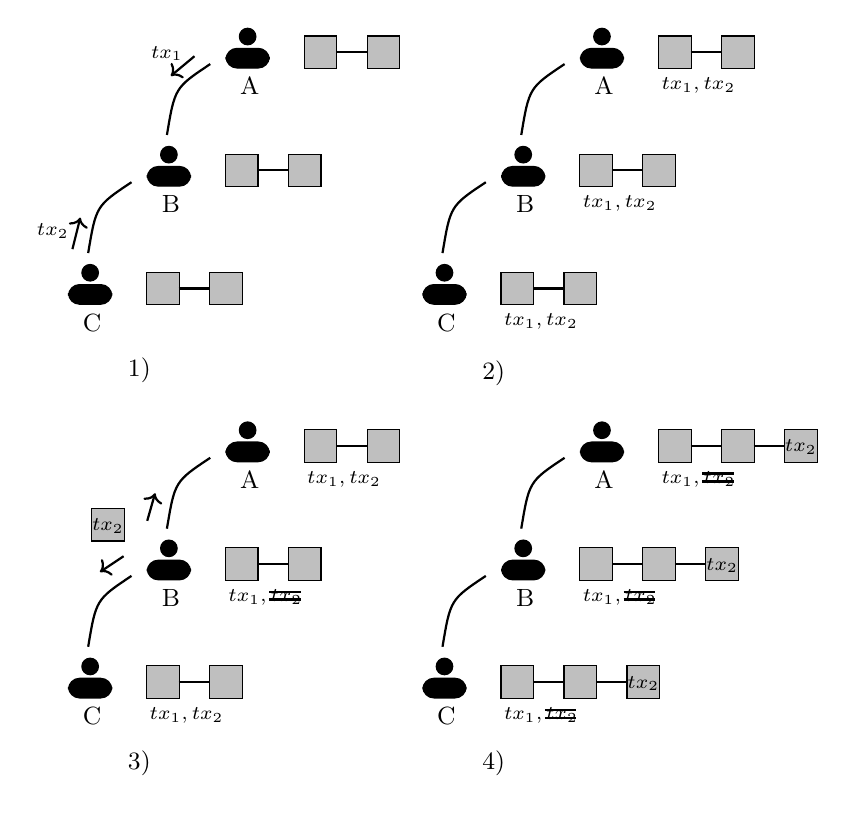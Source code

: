 \begin{tikzpicture}

% ----------------------Moduler 1: An Individual--------------------------------------------
% \pic at (0, 0) {an_individual};
\tikzset{
	an_individual/.pic = {
	
		\begin{scope}[scale=1]

		% draw a head
		\filldraw[black] (0.275,0) circle (3pt);

		% draw the shoulder
		\filldraw[black, rounded corners](0,-0.4) rectangle(0.55,-0.15);

		\end{scope}
	}
}

% ----------------------Moduler 2: One Block--------------------------------------------
% \pic at (0, 0) {one_block};
\tikzset{
	one_block/.pic = {
	
		\begin{scope}[scale=0.8]

		% draw the first block
		\draw [thick](0, 0) rectangle (0.5, 0.5);
		\fill[lightgray] (0, 0) rectangle (0.5, 0.5);

		\end{scope}
	}
}


% ----------------------Moduler 3: Two Blocks--------------------------------------------
% \pic at (0, 0) {two_blocks};
\tikzset{
	two_blocks/.pic = {
	
		\begin{scope}[scale=0.8]

		% draw the first block
		\draw [thick](0, 0) rectangle (0.5, 0.5);
		\fill[lightgray] (0, 0) rectangle (0.5, 0.5);
	
		% draw the second block
		\draw [thick](1, 0) rectangle (1.5, 0.5);
		\fill[lightgray] (1, 0) rectangle (1.5, 0.5);

		\draw [-,thick] (0.5, 0.25) --(1,0.25);

		\end{scope}
	}
}

% ----------------------Moduler 4: Three Blocks--------------------------------------------
% \pic at (0, 0) {three_blocks};
\tikzset{
	three_blocks/.pic = {
	
		\begin{scope}[scale=0.8]

		% draw the first block
		\draw [thick](0, 0) rectangle (0.5, 0.5);
		\fill[lightgray] (0, 0) rectangle (0.5, 0.5);
	
		% draw the second block
		\draw [thick](1, 0) rectangle (1.5, 0.5);
		\fill[lightgray] (1, 0) rectangle (1.5, 0.5);

		% draw the third block
		\draw [thick](2, 0) rectangle (2.5, 0.5);
		\fill[lightgray] (2, 0) rectangle (2.5, 0.5);

		\draw [-,thick] (0.5, 0.25) --(1, 0.25);
		\draw [-,thick] (1.5, 0.25) --(2, 0.25);

		\end{scope}
	}
}

% ----------------------Moduler 5: Stage a--------------------------------------------
% \pic at (0, 0) {stage_a};
\tikzset{
	stage_a/.pic = {
	
		\begin{scope}[scale=1]

		\pic at (0, 0) {an_individual};
		\pic at (1, -0.4) {two_blocks};
 
		\pic at (-1, -1.5) {an_individual};
		\pic at (0, -1.9) {two_blocks};
 
		\pic at (-2, -3) {an_individual};
		\pic at (-1, -3.4) {two_blocks};
 
		\draw [-,thick] (-0.2, -0.35) .. controls (-0.65, -0.65) ..(-0.75, -1.25); % up Bezier curve
		\draw [-,thick] (-1.2, -1.85) .. controls (-1.65, -2.15) ..(-1.75, -2.75); % up Bezier curve
 
		\node [below] at (0.3, -0.4) {\small A};	
		\node [below] at (-0.7, -1.9) {\small B}; 
		\node [below] at (-1.7, -3.4) {\small C};

		\end{scope}
	}
}

% ----------------------Moduler 6: Stage b--------------------------------------------
% \pic at (0, 0) {stage_b};
\tikzset{
	stage_b/.pic = {
	
		\begin{scope}[scale=1]

		\pic at (0, 0) {an_individual};
		\pic at (1, -0.4) {two_blocks};
 
		\pic at (-1, -1.5) {an_individual};
		\pic at (0, -1.9) {two_blocks};
 
		\pic at (-2, -3) {an_individual};
		\pic at (-1, -3.4) {two_blocks};
 
		\draw [-,thick] (-0.2, -0.35) .. controls (-0.65, -0.65) ..(-0.75, -1.25); % up Bezier curve
		\draw [-,thick] (-1.2, -1.85) .. controls (-1.65, -2.15) ..(-1.75, -2.75); % up Bezier curve
 
		\node [below] at (0.3, -0.4) {\small A};	
		\node [below] at (-0.7, -1.9) {\small B}; 
		\node [below] at (-1.7, -3.4) {\small C};

		\end{scope}
	}
}

% ----------------------Moduler 7: Stage c--------------------------------------------
% \pic at (0, 0) {stage_c};
\tikzset{
	stage_c/.pic = {
	
		\begin{scope}[scale=1]

		\pic at (0, 0) {an_individual};
		\pic at (1, -0.4) {two_blocks};
   
		\pic at (-1, -1.5) {an_individual};
		\pic at (0, -1.9) {two_blocks};
   
		\pic at (-2, -3) {an_individual};
		\pic at (-1, -3.4) {two_blocks};

		\pic at (-1.7, -1.4) {one_block};

		\draw [-,thick] (-0.2, -0.35) .. controls (-0.65, -0.65) ..(-0.75, -1.25); % up Bezier curve
		\draw [-,thick] (-1.2, -1.85) .. controls (-1.65, -2.15) ..(-1.75, -2.75); % up Bezier curve
   
		\node [below] at (0.3, -0.4) {\small A};
		\node [below] at (-0.7, -1.9) {\small B}; 
		\node [below] at (-1.7, -3.4) {\small C};

		\end{scope}
	}
}

% ----------------------Moduler 7: Stage d--------------------------------------------
% \pic at (0, 0) {stage_d};
\tikzset{
	stage_d/.pic = {
	
		\begin{scope}[scale=1]

		\pic at (0, 0) {an_individual};
		\pic at (1, -0.4) {three_blocks};
 
		\pic at (-1, -1.5) {an_individual};
		\pic at (0, -1.9) {three_blocks};
 
		\pic at (-2, -3) {an_individual};
		\pic at (-1, -3.4) {three_blocks};
 
		\draw [-,thick] (-0.2, -0.35) .. controls (-0.65, -0.65) ..(-0.75, -1.25); % up Bezier curve
		\draw [-,thick] (-1.2, -1.85) .. controls (-1.65, -2.15) ..(-1.75, -2.75); % up Bezier curve
 
		\node [below] at (0.3, -0.4) {\small A};	
		\node [below] at (-0.7, -1.9) {\small B}; 
		\node [below] at (-1.7, -3.4) {\small C};

		\end{scope}
	}
}


% -----------------------MAIN----------------------------------------

\pic at (0, 0) {stage_a};
\pic at (4.5, 0) {stage_b};
\pic at (0, -5) {stage_c};		
\pic at (4.5, -5) {stage_d};	

\node [below] at (-1.1,-3.95) {\small 1)};	
\node [below] at (3.4,-4) {\small 2)};	
\node [below] at (-1.1,-3.95-5) {\small 3)};	
\node [below] at (3.4,-3.95-5) {\small 4)};

% transaction of stage 1
\node [below] at (-0.75,0) {\scriptsize $tx_1$};
\draw [<-,thick] (-0.7,-0.5) --(-0.4,-0.25);

\node [below] at (-2.2,-2.25) {\scriptsize $tx_2$};
\draw [<-,thick] (-1.85,-2.3) --(-1.95,-2.7);

% transaction of stage 2
\node [below] at (6, -0.4) {\scriptsize $tx_1, tx_2$};
\node [below] at (5, -1.9) {\scriptsize $tx_1, tx_2$};
\node [below] at (4, -3.4) {\scriptsize $tx_1, tx_2$};

% transaction of stage 3
\node [below] at (1.5, -5.4) {\scriptsize $tx_1, tx_2$};
\node [below] at (0.5, -6.9) {\scriptsize $tx_1, tx_2$};
\node [below] at (-0.5, -8.4) {\scriptsize $tx_1, tx_2$};
\node [below] at (-1.5,-6) {\scriptsize $tx_2$};
\draw [<-,thick] (-0.9,-5.8) --(-1,-6.15);
\draw [<-,thick] (-1.6,-6.8) --(-1.3,-6.6);

\draw [-,thick] (5.05-4.5,-7.05) --(5.45-4.5,-7.05);
\draw [-,thick] (5.05-4.5,-7.15) --(5.45-4.5,-7.15);

% transaction of stage 4
\node [below] at (6, -5.4) {\scriptsize $tx_1, tx_2$};
\node [below] at (5, -6.9) {\scriptsize $tx_1, tx_2$};
\node [below] at (4, -8.4) {\scriptsize $tx_1, tx_2$};
\node [below] at (7.3,-5) {\scriptsize $tx_2$};
\node [below] at (6.3, -6.5) {\scriptsize $tx_2$};
\node [below] at (5.3, -8) {\scriptsize $tx_2$};
\draw [-,thick] (6.05,-5.55) --(6.45,-5.55);
\draw [-,thick] (6.05,-5.65) --(6.45,-5.65);

\draw [-,thick] (5.05,-7.05) --(5.45,-7.05);
\draw [-,thick] (5.05,-7.15) --(5.45,-7.15);

\draw [-,thick] (4.05,-8.55) --(4.45,-8.55);
\draw [-,thick] (4.05,-8.65) --(4.45,-8.65);

\end{tikzpicture}